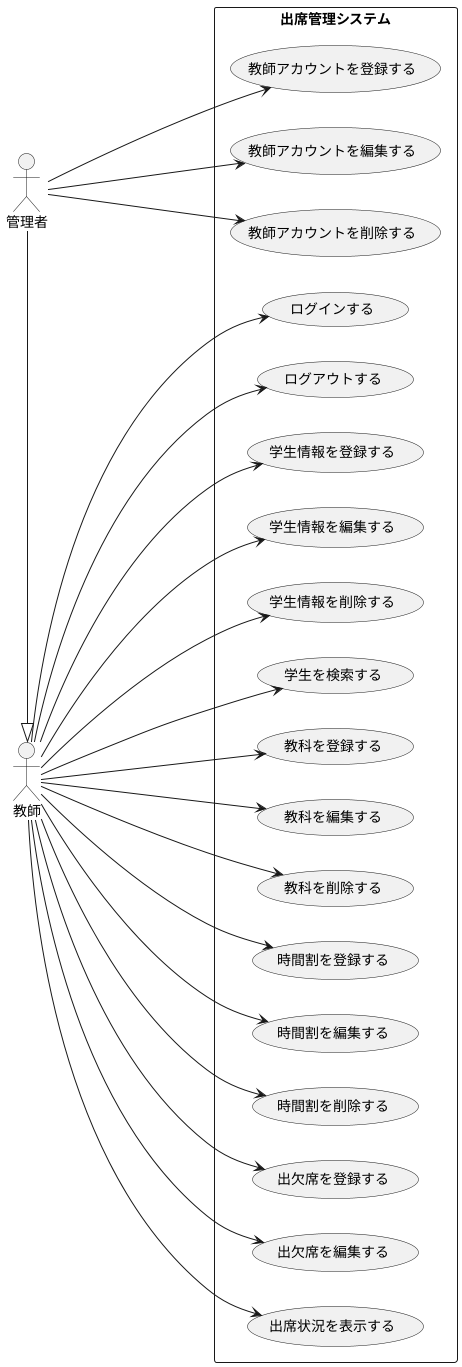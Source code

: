 @startuml 出欠席管理システム
left to right direction
actor 教師
actor 管理者
rectangle 出席管理システム {
usecase 教師アカウントを登録する
usecase 教師アカウントを編集する
usecase 教師アカウントを削除する
usecase ログインする
usecase ログアウトする
usecase 学生情報を登録する
usecase 学生情報を編集する
usecase 学生情報を削除する
usecase 学生を検索する
usecase 教科を登録する
usecase 教科を編集する
usecase 教科を削除する
usecase 時間割を登録する
usecase 時間割を編集する
usecase 時間割を削除する
usecase 出欠席を登録する
usecase 出欠席を編集する
usecase 出席状況を表示する
}
管理者 -|> 教師
教師 --> ログアウトする
教師 --> ログインする
管理者 ---> 教師アカウントを登録する
管理者 ---> 教師アカウントを編集する
管理者 ---> 教師アカウントを削除する
教師 --> 学生情報を登録する
教師 --> 学生情報を編集する
教師 --> 学生情報を削除する
教師 --> 学生を検索する
教師 --> 教科を登録する
教師 --> 教科を編集する
教師 --> 教科を削除する
教師 --> 時間割を登録する
教師 --> 時間割を編集する
教師 --> 時間割を削除する
教師 ----> 出欠席を登録する
教師 ---> 出欠席を編集する
教師 -----> 出席状況を表示する
@enduml